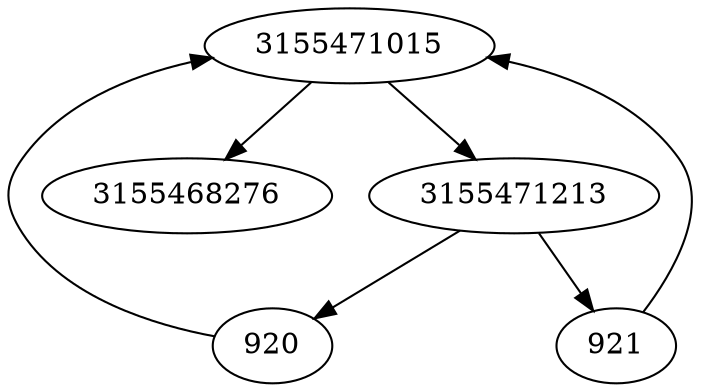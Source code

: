 strict digraph  {
3155471015;
3155471213;
3155468276;
920;
921;
3155471015 -> 3155471213;
3155471015 -> 3155468276;
3155471213 -> 920;
3155471213 -> 921;
920 -> 3155471015;
921 -> 3155471015;
}

